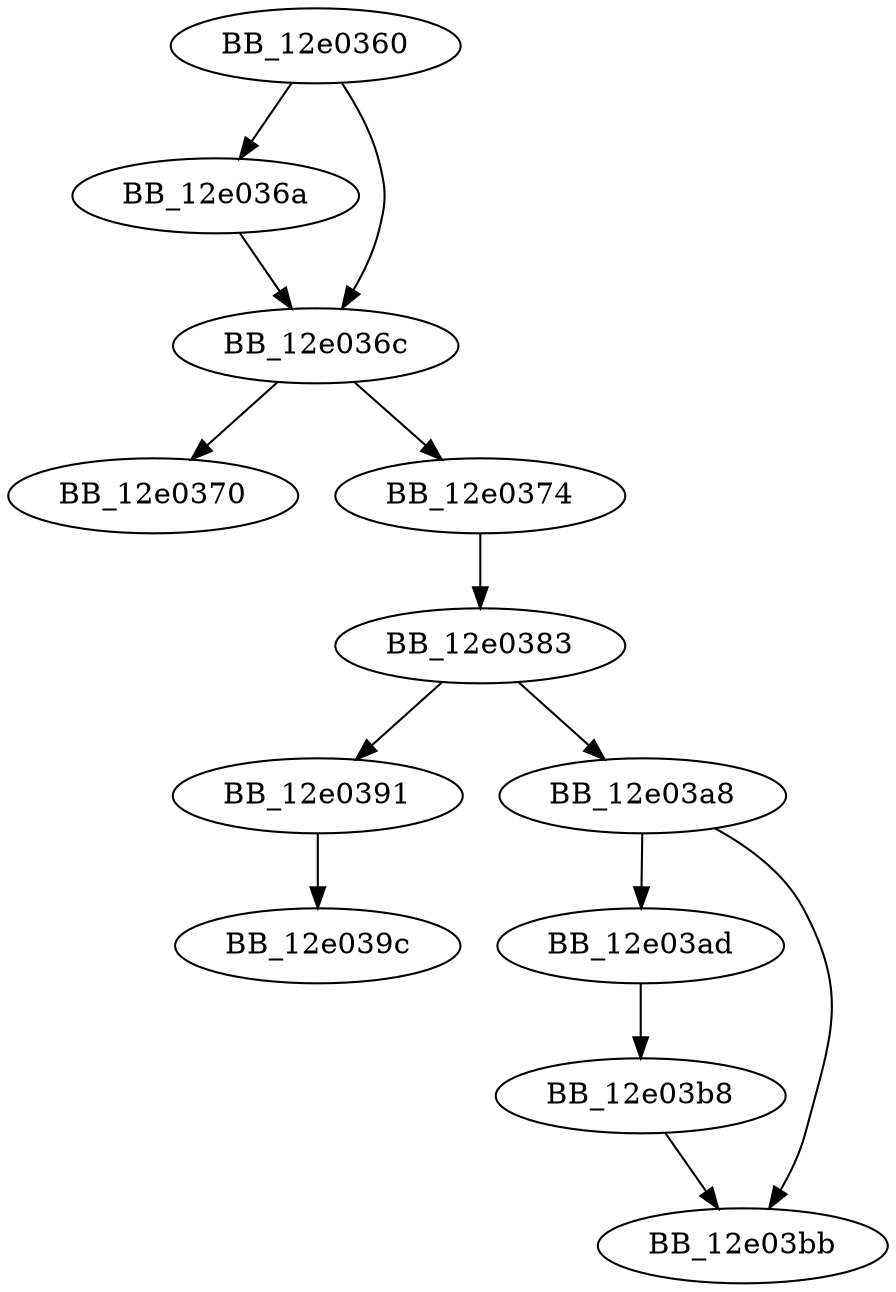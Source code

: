 DiGraph sub_12E0360{
BB_12e0360->BB_12e036a
BB_12e0360->BB_12e036c
BB_12e036a->BB_12e036c
BB_12e036c->BB_12e0370
BB_12e036c->BB_12e0374
BB_12e0374->BB_12e0383
BB_12e0383->BB_12e0391
BB_12e0383->BB_12e03a8
BB_12e0391->BB_12e039c
BB_12e03a8->BB_12e03ad
BB_12e03a8->BB_12e03bb
BB_12e03ad->BB_12e03b8
BB_12e03b8->BB_12e03bb
}
